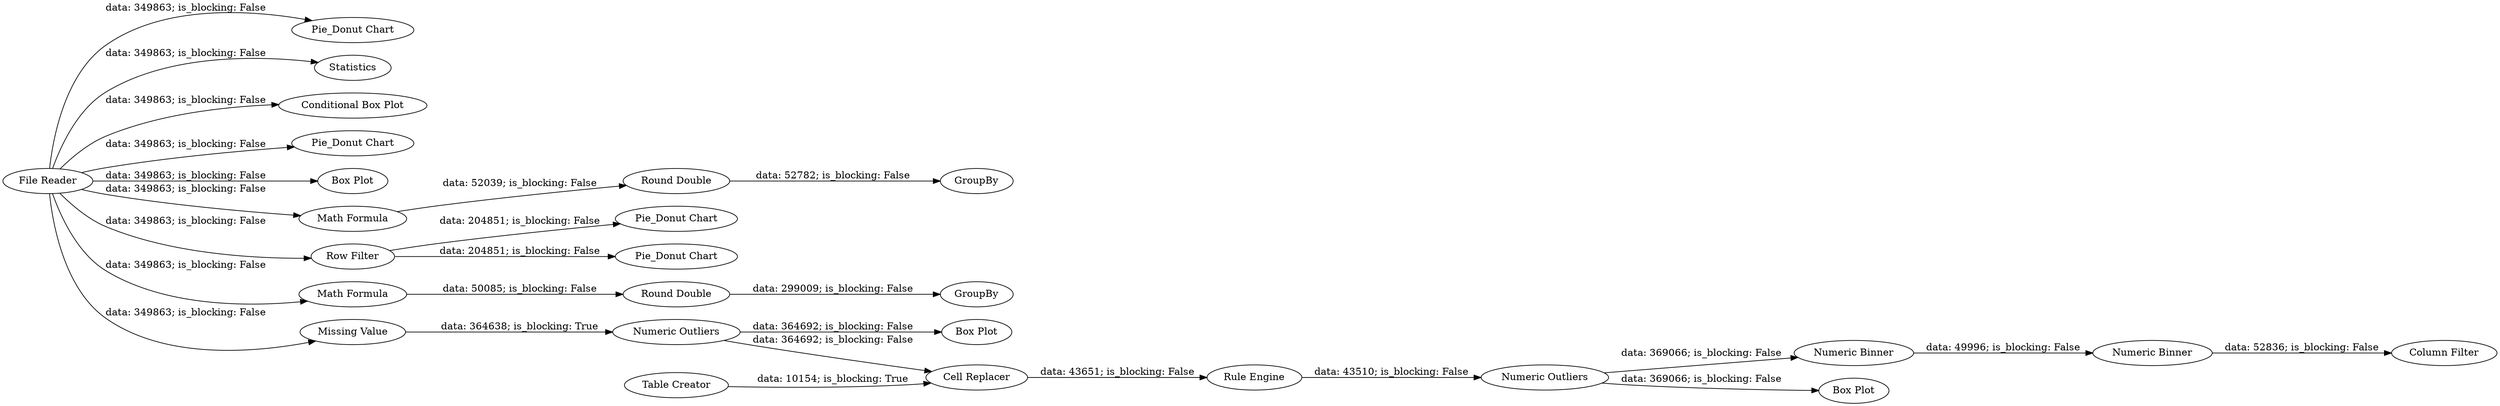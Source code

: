 digraph {
	"-4482314206608484833_28" [label="Pie_Donut Chart"]
	"-4482314206608484833_45" [label="Cell Replacer"]
	"-4482314206608484833_21" [label=GroupBy]
	"-4482314206608484833_22" [label=GroupBy]
	"-4482314206608484833_39" [label=Statistics]
	"-4482314206608484833_53" [label="Numeric Binner"]
	"-4482314206608484833_63" [label="Conditional Box Plot"]
	"-4482314206608484833_29" [label="Pie_Donut Chart"]
	"-4482314206608484833_51" [label="Numeric Outliers"]
	"-4482314206608484833_1" [label="File Reader"]
	"-4482314206608484833_2" [label="Pie_Donut Chart"]
	"-4482314206608484833_55" [label="Numeric Binner"]
	"-4482314206608484833_25" [label="Pie_Donut Chart"]
	"-4482314206608484833_52" [label="Rule Engine"]
	"-4482314206608484833_23" [label="Round Double"]
	"-4482314206608484833_58" [label="Numeric Outliers"]
	"-4482314206608484833_59" [label="Box Plot"]
	"-4482314206608484833_41" [label="Box Plot"]
	"-4482314206608484833_5" [label="Math Formula"]
	"-4482314206608484833_27" [label="Row Filter"]
	"-4482314206608484833_60" [label="Box Plot"]
	"-4482314206608484833_10" [label="Math Formula"]
	"-4482314206608484833_56" [label="Table Creator"]
	"-4482314206608484833_61" [label="Column Filter"]
	"-4482314206608484833_40" [label="Missing Value"]
	"-4482314206608484833_18" [label="Round Double"]
	"-4482314206608484833_1" -> "-4482314206608484833_27" [label="data: 349863; is_blocking: False"]
	"-4482314206608484833_58" -> "-4482314206608484833_59" [label="data: 364692; is_blocking: False"]
	"-4482314206608484833_45" -> "-4482314206608484833_52" [label="data: 43651; is_blocking: False"]
	"-4482314206608484833_53" -> "-4482314206608484833_61" [label="data: 52836; is_blocking: False"]
	"-4482314206608484833_1" -> "-4482314206608484833_2" [label="data: 349863; is_blocking: False"]
	"-4482314206608484833_1" -> "-4482314206608484833_10" [label="data: 349863; is_blocking: False"]
	"-4482314206608484833_1" -> "-4482314206608484833_39" [label="data: 349863; is_blocking: False"]
	"-4482314206608484833_18" -> "-4482314206608484833_21" [label="data: 52782; is_blocking: False"]
	"-4482314206608484833_27" -> "-4482314206608484833_29" [label="data: 204851; is_blocking: False"]
	"-4482314206608484833_23" -> "-4482314206608484833_22" [label="data: 299009; is_blocking: False"]
	"-4482314206608484833_51" -> "-4482314206608484833_55" [label="data: 369066; is_blocking: False"]
	"-4482314206608484833_1" -> "-4482314206608484833_28" [label="data: 349863; is_blocking: False"]
	"-4482314206608484833_58" -> "-4482314206608484833_45" [label="data: 364692; is_blocking: False"]
	"-4482314206608484833_55" -> "-4482314206608484833_53" [label="data: 49996; is_blocking: False"]
	"-4482314206608484833_10" -> "-4482314206608484833_23" [label="data: 50085; is_blocking: False"]
	"-4482314206608484833_1" -> "-4482314206608484833_5" [label="data: 349863; is_blocking: False"]
	"-4482314206608484833_40" -> "-4482314206608484833_58" [label="data: 364638; is_blocking: True"]
	"-4482314206608484833_1" -> "-4482314206608484833_63" [label="data: 349863; is_blocking: False"]
	"-4482314206608484833_56" -> "-4482314206608484833_45" [label="data: 10154; is_blocking: True"]
	"-4482314206608484833_1" -> "-4482314206608484833_40" [label="data: 349863; is_blocking: False"]
	"-4482314206608484833_52" -> "-4482314206608484833_51" [label="data: 43510; is_blocking: False"]
	"-4482314206608484833_51" -> "-4482314206608484833_60" [label="data: 369066; is_blocking: False"]
	"-4482314206608484833_5" -> "-4482314206608484833_18" [label="data: 52039; is_blocking: False"]
	"-4482314206608484833_27" -> "-4482314206608484833_25" [label="data: 204851; is_blocking: False"]
	"-4482314206608484833_1" -> "-4482314206608484833_41" [label="data: 349863; is_blocking: False"]
	rankdir=LR
}
